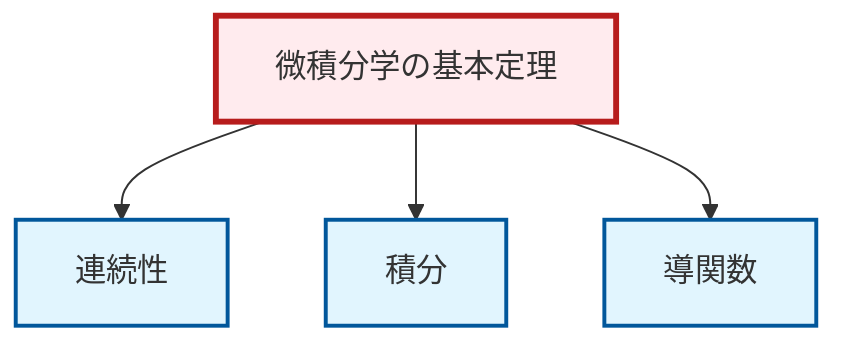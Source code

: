 graph TD
    classDef definition fill:#e1f5fe,stroke:#01579b,stroke-width:2px
    classDef theorem fill:#f3e5f5,stroke:#4a148c,stroke-width:2px
    classDef axiom fill:#fff3e0,stroke:#e65100,stroke-width:2px
    classDef example fill:#e8f5e9,stroke:#1b5e20,stroke-width:2px
    classDef current fill:#ffebee,stroke:#b71c1c,stroke-width:3px
    def-integral["積分"]:::definition
    def-continuity["連続性"]:::definition
    thm-fundamental-calculus["微積分学の基本定理"]:::theorem
    def-derivative["導関数"]:::definition
    thm-fundamental-calculus --> def-continuity
    thm-fundamental-calculus --> def-integral
    thm-fundamental-calculus --> def-derivative
    class thm-fundamental-calculus current